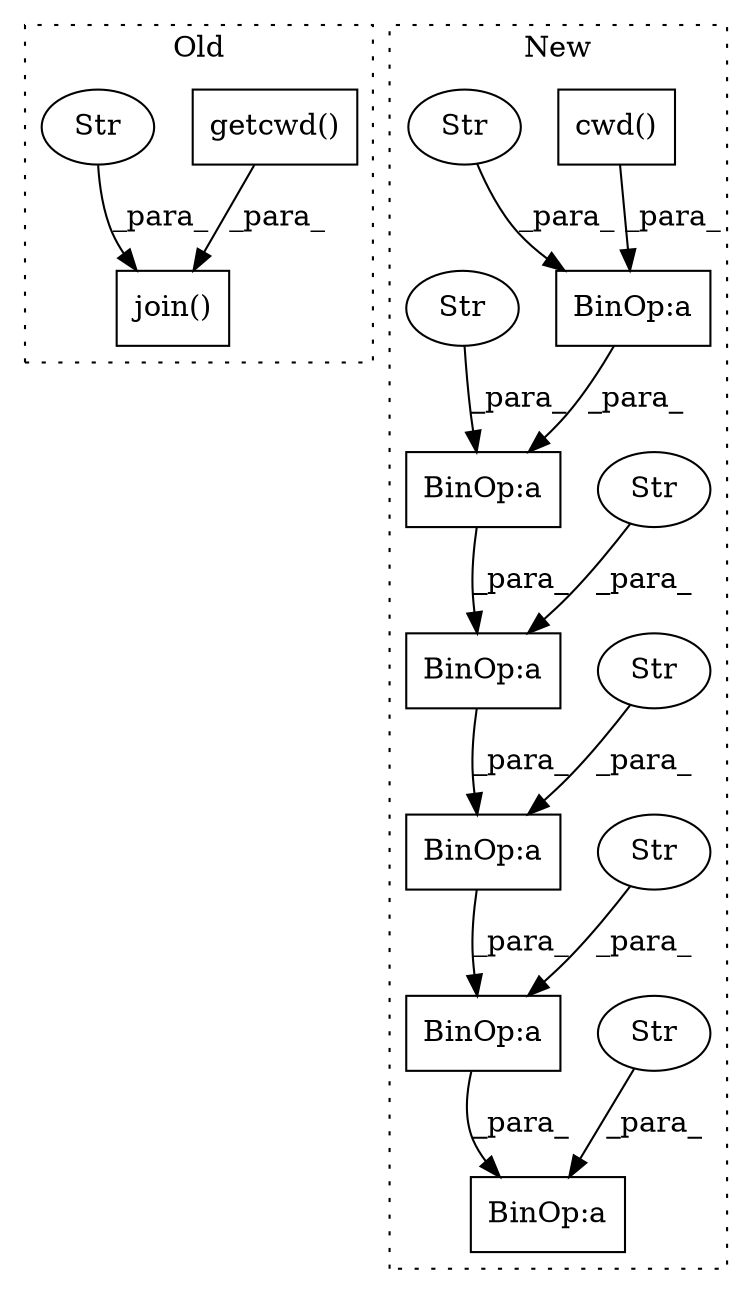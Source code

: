 digraph G {
subgraph cluster0 {
1 [label="join()" a="75" s="905,999" l="22,6" shape="box"];
3 [label="getcwd()" a="75" s="927" l="11" shape="box"];
6 [label="Str" a="66" s="940" l="59" shape="ellipse"];
label = "Old";
style="dotted";
}
subgraph cluster1 {
2 [label="cwd()" a="75" s="930" l="10" shape="box"];
4 [label="BinOp:a" a="82" s="968" l="22" shape="box"];
5 [label="Str" a="66" s="990" l="7" shape="ellipse"];
7 [label="BinOp:a" a="82" s="989" l="19" shape="box"];
8 [label="BinOp:a" a="82" s="1007" l="19" shape="box"];
9 [label="BinOp:a" a="82" s="1025" l="25" shape="box"];
10 [label="Str" a="66" s="1008" l="7" shape="ellipse"];
11 [label="Str" a="66" s="1026" l="13" shape="ellipse"];
12 [label="Str" a="66" s="1050" l="20" shape="ellipse"];
13 [label="BinOp:a" a="82" s="940" l="11" shape="box"];
14 [label="Str" a="66" s="951" l="7" shape="ellipse"];
15 [label="BinOp:a" a="82" s="934" l="35" shape="box"];
16 [label="Str" a="66" s="969" l="10" shape="ellipse"];
label = "New";
style="dotted";
}
2 -> 13 [label="_para_"];
3 -> 1 [label="_para_"];
4 -> 7 [label="_para_"];
5 -> 4 [label="_para_"];
6 -> 1 [label="_para_"];
7 -> 8 [label="_para_"];
8 -> 9 [label="_para_"];
10 -> 7 [label="_para_"];
11 -> 8 [label="_para_"];
12 -> 9 [label="_para_"];
13 -> 15 [label="_para_"];
14 -> 13 [label="_para_"];
15 -> 4 [label="_para_"];
16 -> 15 [label="_para_"];
}